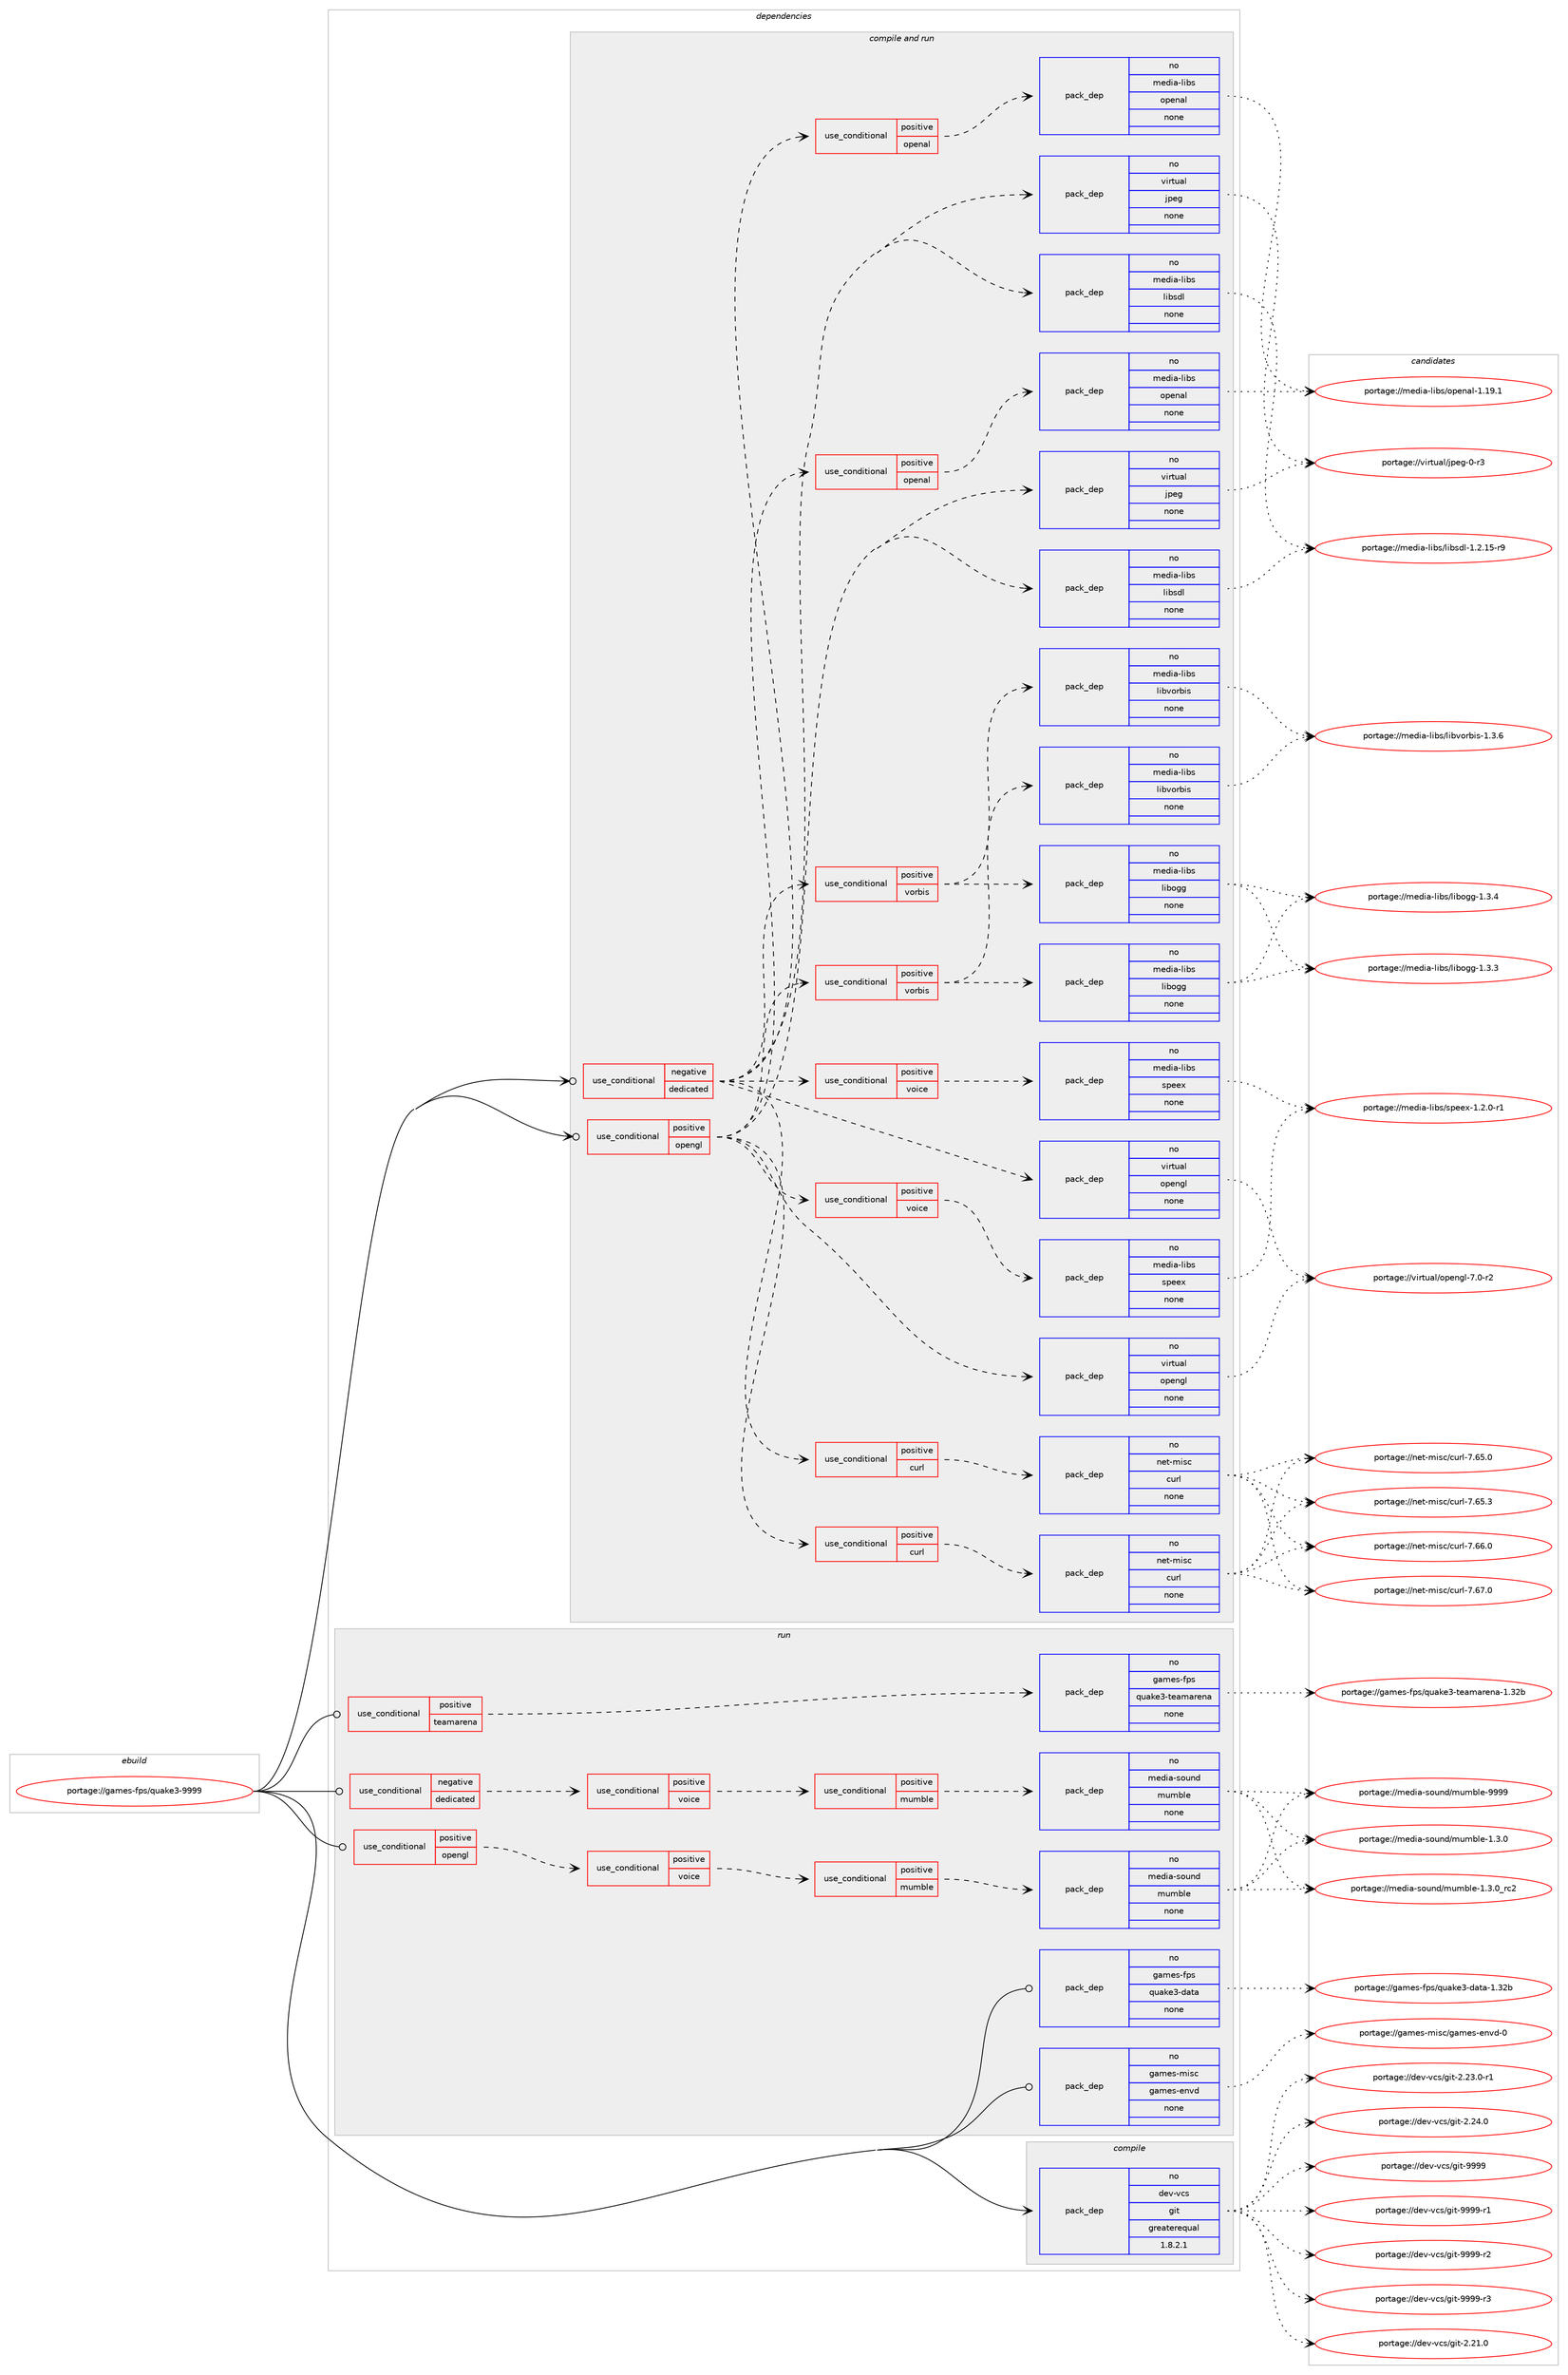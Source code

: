 digraph prolog {

# *************
# Graph options
# *************

newrank=true;
concentrate=true;
compound=true;
graph [rankdir=LR,fontname=Helvetica,fontsize=10,ranksep=1.5];#, ranksep=2.5, nodesep=0.2];
edge  [arrowhead=vee];
node  [fontname=Helvetica,fontsize=10];

# **********
# The ebuild
# **********

subgraph cluster_leftcol {
color=gray;
rank=same;
label=<<i>ebuild</i>>;
id [label="portage://games-fps/quake3-9999", color=red, width=4, href="../games-fps/quake3-9999.svg"];
}

# ****************
# The dependencies
# ****************

subgraph cluster_midcol {
color=gray;
label=<<i>dependencies</i>>;
subgraph cluster_compile {
fillcolor="#eeeeee";
style=filled;
label=<<i>compile</i>>;
subgraph pack196151 {
dependency273393 [label=<<TABLE BORDER="0" CELLBORDER="1" CELLSPACING="0" CELLPADDING="4" WIDTH="220"><TR><TD ROWSPAN="6" CELLPADDING="30">pack_dep</TD></TR><TR><TD WIDTH="110">no</TD></TR><TR><TD>dev-vcs</TD></TR><TR><TD>git</TD></TR><TR><TD>greaterequal</TD></TR><TR><TD>1.8.2.1</TD></TR></TABLE>>, shape=none, color=blue];
}
id:e -> dependency273393:w [weight=20,style="solid",arrowhead="vee"];
}
subgraph cluster_compileandrun {
fillcolor="#eeeeee";
style=filled;
label=<<i>compile and run</i>>;
subgraph cond73362 {
dependency273394 [label=<<TABLE BORDER="0" CELLBORDER="1" CELLSPACING="0" CELLPADDING="4"><TR><TD ROWSPAN="3" CELLPADDING="10">use_conditional</TD></TR><TR><TD>negative</TD></TR><TR><TD>dedicated</TD></TR></TABLE>>, shape=none, color=red];
subgraph pack196152 {
dependency273395 [label=<<TABLE BORDER="0" CELLBORDER="1" CELLSPACING="0" CELLPADDING="4" WIDTH="220"><TR><TD ROWSPAN="6" CELLPADDING="30">pack_dep</TD></TR><TR><TD WIDTH="110">no</TD></TR><TR><TD>virtual</TD></TR><TR><TD>opengl</TD></TR><TR><TD>none</TD></TR><TR><TD></TD></TR></TABLE>>, shape=none, color=blue];
}
dependency273394:e -> dependency273395:w [weight=20,style="dashed",arrowhead="vee"];
subgraph pack196153 {
dependency273396 [label=<<TABLE BORDER="0" CELLBORDER="1" CELLSPACING="0" CELLPADDING="4" WIDTH="220"><TR><TD ROWSPAN="6" CELLPADDING="30">pack_dep</TD></TR><TR><TD WIDTH="110">no</TD></TR><TR><TD>media-libs</TD></TR><TR><TD>libsdl</TD></TR><TR><TD>none</TD></TR><TR><TD></TD></TR></TABLE>>, shape=none, color=blue];
}
dependency273394:e -> dependency273396:w [weight=20,style="dashed",arrowhead="vee"];
subgraph pack196154 {
dependency273397 [label=<<TABLE BORDER="0" CELLBORDER="1" CELLSPACING="0" CELLPADDING="4" WIDTH="220"><TR><TD ROWSPAN="6" CELLPADDING="30">pack_dep</TD></TR><TR><TD WIDTH="110">no</TD></TR><TR><TD>virtual</TD></TR><TR><TD>jpeg</TD></TR><TR><TD>none</TD></TR><TR><TD></TD></TR></TABLE>>, shape=none, color=blue];
}
dependency273394:e -> dependency273397:w [weight=20,style="dashed",arrowhead="vee"];
subgraph cond73363 {
dependency273398 [label=<<TABLE BORDER="0" CELLBORDER="1" CELLSPACING="0" CELLPADDING="4"><TR><TD ROWSPAN="3" CELLPADDING="10">use_conditional</TD></TR><TR><TD>positive</TD></TR><TR><TD>openal</TD></TR></TABLE>>, shape=none, color=red];
subgraph pack196155 {
dependency273399 [label=<<TABLE BORDER="0" CELLBORDER="1" CELLSPACING="0" CELLPADDING="4" WIDTH="220"><TR><TD ROWSPAN="6" CELLPADDING="30">pack_dep</TD></TR><TR><TD WIDTH="110">no</TD></TR><TR><TD>media-libs</TD></TR><TR><TD>openal</TD></TR><TR><TD>none</TD></TR><TR><TD></TD></TR></TABLE>>, shape=none, color=blue];
}
dependency273398:e -> dependency273399:w [weight=20,style="dashed",arrowhead="vee"];
}
dependency273394:e -> dependency273398:w [weight=20,style="dashed",arrowhead="vee"];
subgraph cond73364 {
dependency273400 [label=<<TABLE BORDER="0" CELLBORDER="1" CELLSPACING="0" CELLPADDING="4"><TR><TD ROWSPAN="3" CELLPADDING="10">use_conditional</TD></TR><TR><TD>positive</TD></TR><TR><TD>vorbis</TD></TR></TABLE>>, shape=none, color=red];
subgraph pack196156 {
dependency273401 [label=<<TABLE BORDER="0" CELLBORDER="1" CELLSPACING="0" CELLPADDING="4" WIDTH="220"><TR><TD ROWSPAN="6" CELLPADDING="30">pack_dep</TD></TR><TR><TD WIDTH="110">no</TD></TR><TR><TD>media-libs</TD></TR><TR><TD>libogg</TD></TR><TR><TD>none</TD></TR><TR><TD></TD></TR></TABLE>>, shape=none, color=blue];
}
dependency273400:e -> dependency273401:w [weight=20,style="dashed",arrowhead="vee"];
subgraph pack196157 {
dependency273402 [label=<<TABLE BORDER="0" CELLBORDER="1" CELLSPACING="0" CELLPADDING="4" WIDTH="220"><TR><TD ROWSPAN="6" CELLPADDING="30">pack_dep</TD></TR><TR><TD WIDTH="110">no</TD></TR><TR><TD>media-libs</TD></TR><TR><TD>libvorbis</TD></TR><TR><TD>none</TD></TR><TR><TD></TD></TR></TABLE>>, shape=none, color=blue];
}
dependency273400:e -> dependency273402:w [weight=20,style="dashed",arrowhead="vee"];
}
dependency273394:e -> dependency273400:w [weight=20,style="dashed",arrowhead="vee"];
subgraph cond73365 {
dependency273403 [label=<<TABLE BORDER="0" CELLBORDER="1" CELLSPACING="0" CELLPADDING="4"><TR><TD ROWSPAN="3" CELLPADDING="10">use_conditional</TD></TR><TR><TD>positive</TD></TR><TR><TD>voice</TD></TR></TABLE>>, shape=none, color=red];
subgraph pack196158 {
dependency273404 [label=<<TABLE BORDER="0" CELLBORDER="1" CELLSPACING="0" CELLPADDING="4" WIDTH="220"><TR><TD ROWSPAN="6" CELLPADDING="30">pack_dep</TD></TR><TR><TD WIDTH="110">no</TD></TR><TR><TD>media-libs</TD></TR><TR><TD>speex</TD></TR><TR><TD>none</TD></TR><TR><TD></TD></TR></TABLE>>, shape=none, color=blue];
}
dependency273403:e -> dependency273404:w [weight=20,style="dashed",arrowhead="vee"];
}
dependency273394:e -> dependency273403:w [weight=20,style="dashed",arrowhead="vee"];
subgraph cond73366 {
dependency273405 [label=<<TABLE BORDER="0" CELLBORDER="1" CELLSPACING="0" CELLPADDING="4"><TR><TD ROWSPAN="3" CELLPADDING="10">use_conditional</TD></TR><TR><TD>positive</TD></TR><TR><TD>curl</TD></TR></TABLE>>, shape=none, color=red];
subgraph pack196159 {
dependency273406 [label=<<TABLE BORDER="0" CELLBORDER="1" CELLSPACING="0" CELLPADDING="4" WIDTH="220"><TR><TD ROWSPAN="6" CELLPADDING="30">pack_dep</TD></TR><TR><TD WIDTH="110">no</TD></TR><TR><TD>net-misc</TD></TR><TR><TD>curl</TD></TR><TR><TD>none</TD></TR><TR><TD></TD></TR></TABLE>>, shape=none, color=blue];
}
dependency273405:e -> dependency273406:w [weight=20,style="dashed",arrowhead="vee"];
}
dependency273394:e -> dependency273405:w [weight=20,style="dashed",arrowhead="vee"];
}
id:e -> dependency273394:w [weight=20,style="solid",arrowhead="odotvee"];
subgraph cond73367 {
dependency273407 [label=<<TABLE BORDER="0" CELLBORDER="1" CELLSPACING="0" CELLPADDING="4"><TR><TD ROWSPAN="3" CELLPADDING="10">use_conditional</TD></TR><TR><TD>positive</TD></TR><TR><TD>opengl</TD></TR></TABLE>>, shape=none, color=red];
subgraph pack196160 {
dependency273408 [label=<<TABLE BORDER="0" CELLBORDER="1" CELLSPACING="0" CELLPADDING="4" WIDTH="220"><TR><TD ROWSPAN="6" CELLPADDING="30">pack_dep</TD></TR><TR><TD WIDTH="110">no</TD></TR><TR><TD>virtual</TD></TR><TR><TD>opengl</TD></TR><TR><TD>none</TD></TR><TR><TD></TD></TR></TABLE>>, shape=none, color=blue];
}
dependency273407:e -> dependency273408:w [weight=20,style="dashed",arrowhead="vee"];
subgraph pack196161 {
dependency273409 [label=<<TABLE BORDER="0" CELLBORDER="1" CELLSPACING="0" CELLPADDING="4" WIDTH="220"><TR><TD ROWSPAN="6" CELLPADDING="30">pack_dep</TD></TR><TR><TD WIDTH="110">no</TD></TR><TR><TD>media-libs</TD></TR><TR><TD>libsdl</TD></TR><TR><TD>none</TD></TR><TR><TD></TD></TR></TABLE>>, shape=none, color=blue];
}
dependency273407:e -> dependency273409:w [weight=20,style="dashed",arrowhead="vee"];
subgraph pack196162 {
dependency273410 [label=<<TABLE BORDER="0" CELLBORDER="1" CELLSPACING="0" CELLPADDING="4" WIDTH="220"><TR><TD ROWSPAN="6" CELLPADDING="30">pack_dep</TD></TR><TR><TD WIDTH="110">no</TD></TR><TR><TD>virtual</TD></TR><TR><TD>jpeg</TD></TR><TR><TD>none</TD></TR><TR><TD></TD></TR></TABLE>>, shape=none, color=blue];
}
dependency273407:e -> dependency273410:w [weight=20,style="dashed",arrowhead="vee"];
subgraph cond73368 {
dependency273411 [label=<<TABLE BORDER="0" CELLBORDER="1" CELLSPACING="0" CELLPADDING="4"><TR><TD ROWSPAN="3" CELLPADDING="10">use_conditional</TD></TR><TR><TD>positive</TD></TR><TR><TD>openal</TD></TR></TABLE>>, shape=none, color=red];
subgraph pack196163 {
dependency273412 [label=<<TABLE BORDER="0" CELLBORDER="1" CELLSPACING="0" CELLPADDING="4" WIDTH="220"><TR><TD ROWSPAN="6" CELLPADDING="30">pack_dep</TD></TR><TR><TD WIDTH="110">no</TD></TR><TR><TD>media-libs</TD></TR><TR><TD>openal</TD></TR><TR><TD>none</TD></TR><TR><TD></TD></TR></TABLE>>, shape=none, color=blue];
}
dependency273411:e -> dependency273412:w [weight=20,style="dashed",arrowhead="vee"];
}
dependency273407:e -> dependency273411:w [weight=20,style="dashed",arrowhead="vee"];
subgraph cond73369 {
dependency273413 [label=<<TABLE BORDER="0" CELLBORDER="1" CELLSPACING="0" CELLPADDING="4"><TR><TD ROWSPAN="3" CELLPADDING="10">use_conditional</TD></TR><TR><TD>positive</TD></TR><TR><TD>vorbis</TD></TR></TABLE>>, shape=none, color=red];
subgraph pack196164 {
dependency273414 [label=<<TABLE BORDER="0" CELLBORDER="1" CELLSPACING="0" CELLPADDING="4" WIDTH="220"><TR><TD ROWSPAN="6" CELLPADDING="30">pack_dep</TD></TR><TR><TD WIDTH="110">no</TD></TR><TR><TD>media-libs</TD></TR><TR><TD>libogg</TD></TR><TR><TD>none</TD></TR><TR><TD></TD></TR></TABLE>>, shape=none, color=blue];
}
dependency273413:e -> dependency273414:w [weight=20,style="dashed",arrowhead="vee"];
subgraph pack196165 {
dependency273415 [label=<<TABLE BORDER="0" CELLBORDER="1" CELLSPACING="0" CELLPADDING="4" WIDTH="220"><TR><TD ROWSPAN="6" CELLPADDING="30">pack_dep</TD></TR><TR><TD WIDTH="110">no</TD></TR><TR><TD>media-libs</TD></TR><TR><TD>libvorbis</TD></TR><TR><TD>none</TD></TR><TR><TD></TD></TR></TABLE>>, shape=none, color=blue];
}
dependency273413:e -> dependency273415:w [weight=20,style="dashed",arrowhead="vee"];
}
dependency273407:e -> dependency273413:w [weight=20,style="dashed",arrowhead="vee"];
subgraph cond73370 {
dependency273416 [label=<<TABLE BORDER="0" CELLBORDER="1" CELLSPACING="0" CELLPADDING="4"><TR><TD ROWSPAN="3" CELLPADDING="10">use_conditional</TD></TR><TR><TD>positive</TD></TR><TR><TD>voice</TD></TR></TABLE>>, shape=none, color=red];
subgraph pack196166 {
dependency273417 [label=<<TABLE BORDER="0" CELLBORDER="1" CELLSPACING="0" CELLPADDING="4" WIDTH="220"><TR><TD ROWSPAN="6" CELLPADDING="30">pack_dep</TD></TR><TR><TD WIDTH="110">no</TD></TR><TR><TD>media-libs</TD></TR><TR><TD>speex</TD></TR><TR><TD>none</TD></TR><TR><TD></TD></TR></TABLE>>, shape=none, color=blue];
}
dependency273416:e -> dependency273417:w [weight=20,style="dashed",arrowhead="vee"];
}
dependency273407:e -> dependency273416:w [weight=20,style="dashed",arrowhead="vee"];
subgraph cond73371 {
dependency273418 [label=<<TABLE BORDER="0" CELLBORDER="1" CELLSPACING="0" CELLPADDING="4"><TR><TD ROWSPAN="3" CELLPADDING="10">use_conditional</TD></TR><TR><TD>positive</TD></TR><TR><TD>curl</TD></TR></TABLE>>, shape=none, color=red];
subgraph pack196167 {
dependency273419 [label=<<TABLE BORDER="0" CELLBORDER="1" CELLSPACING="0" CELLPADDING="4" WIDTH="220"><TR><TD ROWSPAN="6" CELLPADDING="30">pack_dep</TD></TR><TR><TD WIDTH="110">no</TD></TR><TR><TD>net-misc</TD></TR><TR><TD>curl</TD></TR><TR><TD>none</TD></TR><TR><TD></TD></TR></TABLE>>, shape=none, color=blue];
}
dependency273418:e -> dependency273419:w [weight=20,style="dashed",arrowhead="vee"];
}
dependency273407:e -> dependency273418:w [weight=20,style="dashed",arrowhead="vee"];
}
id:e -> dependency273407:w [weight=20,style="solid",arrowhead="odotvee"];
}
subgraph cluster_run {
fillcolor="#eeeeee";
style=filled;
label=<<i>run</i>>;
subgraph cond73372 {
dependency273420 [label=<<TABLE BORDER="0" CELLBORDER="1" CELLSPACING="0" CELLPADDING="4"><TR><TD ROWSPAN="3" CELLPADDING="10">use_conditional</TD></TR><TR><TD>negative</TD></TR><TR><TD>dedicated</TD></TR></TABLE>>, shape=none, color=red];
subgraph cond73373 {
dependency273421 [label=<<TABLE BORDER="0" CELLBORDER="1" CELLSPACING="0" CELLPADDING="4"><TR><TD ROWSPAN="3" CELLPADDING="10">use_conditional</TD></TR><TR><TD>positive</TD></TR><TR><TD>voice</TD></TR></TABLE>>, shape=none, color=red];
subgraph cond73374 {
dependency273422 [label=<<TABLE BORDER="0" CELLBORDER="1" CELLSPACING="0" CELLPADDING="4"><TR><TD ROWSPAN="3" CELLPADDING="10">use_conditional</TD></TR><TR><TD>positive</TD></TR><TR><TD>mumble</TD></TR></TABLE>>, shape=none, color=red];
subgraph pack196168 {
dependency273423 [label=<<TABLE BORDER="0" CELLBORDER="1" CELLSPACING="0" CELLPADDING="4" WIDTH="220"><TR><TD ROWSPAN="6" CELLPADDING="30">pack_dep</TD></TR><TR><TD WIDTH="110">no</TD></TR><TR><TD>media-sound</TD></TR><TR><TD>mumble</TD></TR><TR><TD>none</TD></TR><TR><TD></TD></TR></TABLE>>, shape=none, color=blue];
}
dependency273422:e -> dependency273423:w [weight=20,style="dashed",arrowhead="vee"];
}
dependency273421:e -> dependency273422:w [weight=20,style="dashed",arrowhead="vee"];
}
dependency273420:e -> dependency273421:w [weight=20,style="dashed",arrowhead="vee"];
}
id:e -> dependency273420:w [weight=20,style="solid",arrowhead="odot"];
subgraph cond73375 {
dependency273424 [label=<<TABLE BORDER="0" CELLBORDER="1" CELLSPACING="0" CELLPADDING="4"><TR><TD ROWSPAN="3" CELLPADDING="10">use_conditional</TD></TR><TR><TD>positive</TD></TR><TR><TD>opengl</TD></TR></TABLE>>, shape=none, color=red];
subgraph cond73376 {
dependency273425 [label=<<TABLE BORDER="0" CELLBORDER="1" CELLSPACING="0" CELLPADDING="4"><TR><TD ROWSPAN="3" CELLPADDING="10">use_conditional</TD></TR><TR><TD>positive</TD></TR><TR><TD>voice</TD></TR></TABLE>>, shape=none, color=red];
subgraph cond73377 {
dependency273426 [label=<<TABLE BORDER="0" CELLBORDER="1" CELLSPACING="0" CELLPADDING="4"><TR><TD ROWSPAN="3" CELLPADDING="10">use_conditional</TD></TR><TR><TD>positive</TD></TR><TR><TD>mumble</TD></TR></TABLE>>, shape=none, color=red];
subgraph pack196169 {
dependency273427 [label=<<TABLE BORDER="0" CELLBORDER="1" CELLSPACING="0" CELLPADDING="4" WIDTH="220"><TR><TD ROWSPAN="6" CELLPADDING="30">pack_dep</TD></TR><TR><TD WIDTH="110">no</TD></TR><TR><TD>media-sound</TD></TR><TR><TD>mumble</TD></TR><TR><TD>none</TD></TR><TR><TD></TD></TR></TABLE>>, shape=none, color=blue];
}
dependency273426:e -> dependency273427:w [weight=20,style="dashed",arrowhead="vee"];
}
dependency273425:e -> dependency273426:w [weight=20,style="dashed",arrowhead="vee"];
}
dependency273424:e -> dependency273425:w [weight=20,style="dashed",arrowhead="vee"];
}
id:e -> dependency273424:w [weight=20,style="solid",arrowhead="odot"];
subgraph cond73378 {
dependency273428 [label=<<TABLE BORDER="0" CELLBORDER="1" CELLSPACING="0" CELLPADDING="4"><TR><TD ROWSPAN="3" CELLPADDING="10">use_conditional</TD></TR><TR><TD>positive</TD></TR><TR><TD>teamarena</TD></TR></TABLE>>, shape=none, color=red];
subgraph pack196170 {
dependency273429 [label=<<TABLE BORDER="0" CELLBORDER="1" CELLSPACING="0" CELLPADDING="4" WIDTH="220"><TR><TD ROWSPAN="6" CELLPADDING="30">pack_dep</TD></TR><TR><TD WIDTH="110">no</TD></TR><TR><TD>games-fps</TD></TR><TR><TD>quake3-teamarena</TD></TR><TR><TD>none</TD></TR><TR><TD></TD></TR></TABLE>>, shape=none, color=blue];
}
dependency273428:e -> dependency273429:w [weight=20,style="dashed",arrowhead="vee"];
}
id:e -> dependency273428:w [weight=20,style="solid",arrowhead="odot"];
subgraph pack196171 {
dependency273430 [label=<<TABLE BORDER="0" CELLBORDER="1" CELLSPACING="0" CELLPADDING="4" WIDTH="220"><TR><TD ROWSPAN="6" CELLPADDING="30">pack_dep</TD></TR><TR><TD WIDTH="110">no</TD></TR><TR><TD>games-fps</TD></TR><TR><TD>quake3-data</TD></TR><TR><TD>none</TD></TR><TR><TD></TD></TR></TABLE>>, shape=none, color=blue];
}
id:e -> dependency273430:w [weight=20,style="solid",arrowhead="odot"];
subgraph pack196172 {
dependency273431 [label=<<TABLE BORDER="0" CELLBORDER="1" CELLSPACING="0" CELLPADDING="4" WIDTH="220"><TR><TD ROWSPAN="6" CELLPADDING="30">pack_dep</TD></TR><TR><TD WIDTH="110">no</TD></TR><TR><TD>games-misc</TD></TR><TR><TD>games-envd</TD></TR><TR><TD>none</TD></TR><TR><TD></TD></TR></TABLE>>, shape=none, color=blue];
}
id:e -> dependency273431:w [weight=20,style="solid",arrowhead="odot"];
}
}

# **************
# The candidates
# **************

subgraph cluster_choices {
rank=same;
color=gray;
label=<<i>candidates</i>>;

subgraph choice196151 {
color=black;
nodesep=1;
choiceportage10010111845118991154710310511645504650494648 [label="portage://dev-vcs/git-2.21.0", color=red, width=4,href="../dev-vcs/git-2.21.0.svg"];
choiceportage100101118451189911547103105116455046505146484511449 [label="portage://dev-vcs/git-2.23.0-r1", color=red, width=4,href="../dev-vcs/git-2.23.0-r1.svg"];
choiceportage10010111845118991154710310511645504650524648 [label="portage://dev-vcs/git-2.24.0", color=red, width=4,href="../dev-vcs/git-2.24.0.svg"];
choiceportage1001011184511899115471031051164557575757 [label="portage://dev-vcs/git-9999", color=red, width=4,href="../dev-vcs/git-9999.svg"];
choiceportage10010111845118991154710310511645575757574511449 [label="portage://dev-vcs/git-9999-r1", color=red, width=4,href="../dev-vcs/git-9999-r1.svg"];
choiceportage10010111845118991154710310511645575757574511450 [label="portage://dev-vcs/git-9999-r2", color=red, width=4,href="../dev-vcs/git-9999-r2.svg"];
choiceportage10010111845118991154710310511645575757574511451 [label="portage://dev-vcs/git-9999-r3", color=red, width=4,href="../dev-vcs/git-9999-r3.svg"];
dependency273393:e -> choiceportage10010111845118991154710310511645504650494648:w [style=dotted,weight="100"];
dependency273393:e -> choiceportage100101118451189911547103105116455046505146484511449:w [style=dotted,weight="100"];
dependency273393:e -> choiceportage10010111845118991154710310511645504650524648:w [style=dotted,weight="100"];
dependency273393:e -> choiceportage1001011184511899115471031051164557575757:w [style=dotted,weight="100"];
dependency273393:e -> choiceportage10010111845118991154710310511645575757574511449:w [style=dotted,weight="100"];
dependency273393:e -> choiceportage10010111845118991154710310511645575757574511450:w [style=dotted,weight="100"];
dependency273393:e -> choiceportage10010111845118991154710310511645575757574511451:w [style=dotted,weight="100"];
}
subgraph choice196152 {
color=black;
nodesep=1;
choiceportage1181051141161179710847111112101110103108455546484511450 [label="portage://virtual/opengl-7.0-r2", color=red, width=4,href="../virtual/opengl-7.0-r2.svg"];
dependency273395:e -> choiceportage1181051141161179710847111112101110103108455546484511450:w [style=dotted,weight="100"];
}
subgraph choice196153 {
color=black;
nodesep=1;
choiceportage1091011001059745108105981154710810598115100108454946504649534511457 [label="portage://media-libs/libsdl-1.2.15-r9", color=red, width=4,href="../media-libs/libsdl-1.2.15-r9.svg"];
dependency273396:e -> choiceportage1091011001059745108105981154710810598115100108454946504649534511457:w [style=dotted,weight="100"];
}
subgraph choice196154 {
color=black;
nodesep=1;
choiceportage118105114116117971084710611210110345484511451 [label="portage://virtual/jpeg-0-r3", color=red, width=4,href="../virtual/jpeg-0-r3.svg"];
dependency273397:e -> choiceportage118105114116117971084710611210110345484511451:w [style=dotted,weight="100"];
}
subgraph choice196155 {
color=black;
nodesep=1;
choiceportage109101100105974510810598115471111121011109710845494649574649 [label="portage://media-libs/openal-1.19.1", color=red, width=4,href="../media-libs/openal-1.19.1.svg"];
dependency273399:e -> choiceportage109101100105974510810598115471111121011109710845494649574649:w [style=dotted,weight="100"];
}
subgraph choice196156 {
color=black;
nodesep=1;
choiceportage1091011001059745108105981154710810598111103103454946514651 [label="portage://media-libs/libogg-1.3.3", color=red, width=4,href="../media-libs/libogg-1.3.3.svg"];
choiceportage1091011001059745108105981154710810598111103103454946514652 [label="portage://media-libs/libogg-1.3.4", color=red, width=4,href="../media-libs/libogg-1.3.4.svg"];
dependency273401:e -> choiceportage1091011001059745108105981154710810598111103103454946514651:w [style=dotted,weight="100"];
dependency273401:e -> choiceportage1091011001059745108105981154710810598111103103454946514652:w [style=dotted,weight="100"];
}
subgraph choice196157 {
color=black;
nodesep=1;
choiceportage109101100105974510810598115471081059811811111498105115454946514654 [label="portage://media-libs/libvorbis-1.3.6", color=red, width=4,href="../media-libs/libvorbis-1.3.6.svg"];
dependency273402:e -> choiceportage109101100105974510810598115471081059811811111498105115454946514654:w [style=dotted,weight="100"];
}
subgraph choice196158 {
color=black;
nodesep=1;
choiceportage109101100105974510810598115471151121011011204549465046484511449 [label="portage://media-libs/speex-1.2.0-r1", color=red, width=4,href="../media-libs/speex-1.2.0-r1.svg"];
dependency273404:e -> choiceportage109101100105974510810598115471151121011011204549465046484511449:w [style=dotted,weight="100"];
}
subgraph choice196159 {
color=black;
nodesep=1;
choiceportage1101011164510910511599479911711410845554654534648 [label="portage://net-misc/curl-7.65.0", color=red, width=4,href="../net-misc/curl-7.65.0.svg"];
choiceportage1101011164510910511599479911711410845554654534651 [label="portage://net-misc/curl-7.65.3", color=red, width=4,href="../net-misc/curl-7.65.3.svg"];
choiceportage1101011164510910511599479911711410845554654544648 [label="portage://net-misc/curl-7.66.0", color=red, width=4,href="../net-misc/curl-7.66.0.svg"];
choiceportage1101011164510910511599479911711410845554654554648 [label="portage://net-misc/curl-7.67.0", color=red, width=4,href="../net-misc/curl-7.67.0.svg"];
dependency273406:e -> choiceportage1101011164510910511599479911711410845554654534648:w [style=dotted,weight="100"];
dependency273406:e -> choiceportage1101011164510910511599479911711410845554654534651:w [style=dotted,weight="100"];
dependency273406:e -> choiceportage1101011164510910511599479911711410845554654544648:w [style=dotted,weight="100"];
dependency273406:e -> choiceportage1101011164510910511599479911711410845554654554648:w [style=dotted,weight="100"];
}
subgraph choice196160 {
color=black;
nodesep=1;
choiceportage1181051141161179710847111112101110103108455546484511450 [label="portage://virtual/opengl-7.0-r2", color=red, width=4,href="../virtual/opengl-7.0-r2.svg"];
dependency273408:e -> choiceportage1181051141161179710847111112101110103108455546484511450:w [style=dotted,weight="100"];
}
subgraph choice196161 {
color=black;
nodesep=1;
choiceportage1091011001059745108105981154710810598115100108454946504649534511457 [label="portage://media-libs/libsdl-1.2.15-r9", color=red, width=4,href="../media-libs/libsdl-1.2.15-r9.svg"];
dependency273409:e -> choiceportage1091011001059745108105981154710810598115100108454946504649534511457:w [style=dotted,weight="100"];
}
subgraph choice196162 {
color=black;
nodesep=1;
choiceportage118105114116117971084710611210110345484511451 [label="portage://virtual/jpeg-0-r3", color=red, width=4,href="../virtual/jpeg-0-r3.svg"];
dependency273410:e -> choiceportage118105114116117971084710611210110345484511451:w [style=dotted,weight="100"];
}
subgraph choice196163 {
color=black;
nodesep=1;
choiceportage109101100105974510810598115471111121011109710845494649574649 [label="portage://media-libs/openal-1.19.1", color=red, width=4,href="../media-libs/openal-1.19.1.svg"];
dependency273412:e -> choiceportage109101100105974510810598115471111121011109710845494649574649:w [style=dotted,weight="100"];
}
subgraph choice196164 {
color=black;
nodesep=1;
choiceportage1091011001059745108105981154710810598111103103454946514651 [label="portage://media-libs/libogg-1.3.3", color=red, width=4,href="../media-libs/libogg-1.3.3.svg"];
choiceportage1091011001059745108105981154710810598111103103454946514652 [label="portage://media-libs/libogg-1.3.4", color=red, width=4,href="../media-libs/libogg-1.3.4.svg"];
dependency273414:e -> choiceportage1091011001059745108105981154710810598111103103454946514651:w [style=dotted,weight="100"];
dependency273414:e -> choiceportage1091011001059745108105981154710810598111103103454946514652:w [style=dotted,weight="100"];
}
subgraph choice196165 {
color=black;
nodesep=1;
choiceportage109101100105974510810598115471081059811811111498105115454946514654 [label="portage://media-libs/libvorbis-1.3.6", color=red, width=4,href="../media-libs/libvorbis-1.3.6.svg"];
dependency273415:e -> choiceportage109101100105974510810598115471081059811811111498105115454946514654:w [style=dotted,weight="100"];
}
subgraph choice196166 {
color=black;
nodesep=1;
choiceportage109101100105974510810598115471151121011011204549465046484511449 [label="portage://media-libs/speex-1.2.0-r1", color=red, width=4,href="../media-libs/speex-1.2.0-r1.svg"];
dependency273417:e -> choiceportage109101100105974510810598115471151121011011204549465046484511449:w [style=dotted,weight="100"];
}
subgraph choice196167 {
color=black;
nodesep=1;
choiceportage1101011164510910511599479911711410845554654534648 [label="portage://net-misc/curl-7.65.0", color=red, width=4,href="../net-misc/curl-7.65.0.svg"];
choiceportage1101011164510910511599479911711410845554654534651 [label="portage://net-misc/curl-7.65.3", color=red, width=4,href="../net-misc/curl-7.65.3.svg"];
choiceportage1101011164510910511599479911711410845554654544648 [label="portage://net-misc/curl-7.66.0", color=red, width=4,href="../net-misc/curl-7.66.0.svg"];
choiceportage1101011164510910511599479911711410845554654554648 [label="portage://net-misc/curl-7.67.0", color=red, width=4,href="../net-misc/curl-7.67.0.svg"];
dependency273419:e -> choiceportage1101011164510910511599479911711410845554654534648:w [style=dotted,weight="100"];
dependency273419:e -> choiceportage1101011164510910511599479911711410845554654534651:w [style=dotted,weight="100"];
dependency273419:e -> choiceportage1101011164510910511599479911711410845554654544648:w [style=dotted,weight="100"];
dependency273419:e -> choiceportage1101011164510910511599479911711410845554654554648:w [style=dotted,weight="100"];
}
subgraph choice196168 {
color=black;
nodesep=1;
choiceportage10910110010597451151111171101004710911710998108101454946514648 [label="portage://media-sound/mumble-1.3.0", color=red, width=4,href="../media-sound/mumble-1.3.0.svg"];
choiceportage10910110010597451151111171101004710911710998108101454946514648951149950 [label="portage://media-sound/mumble-1.3.0_rc2", color=red, width=4,href="../media-sound/mumble-1.3.0_rc2.svg"];
choiceportage109101100105974511511111711010047109117109981081014557575757 [label="portage://media-sound/mumble-9999", color=red, width=4,href="../media-sound/mumble-9999.svg"];
dependency273423:e -> choiceportage10910110010597451151111171101004710911710998108101454946514648:w [style=dotted,weight="100"];
dependency273423:e -> choiceportage10910110010597451151111171101004710911710998108101454946514648951149950:w [style=dotted,weight="100"];
dependency273423:e -> choiceportage109101100105974511511111711010047109117109981081014557575757:w [style=dotted,weight="100"];
}
subgraph choice196169 {
color=black;
nodesep=1;
choiceportage10910110010597451151111171101004710911710998108101454946514648 [label="portage://media-sound/mumble-1.3.0", color=red, width=4,href="../media-sound/mumble-1.3.0.svg"];
choiceportage10910110010597451151111171101004710911710998108101454946514648951149950 [label="portage://media-sound/mumble-1.3.0_rc2", color=red, width=4,href="../media-sound/mumble-1.3.0_rc2.svg"];
choiceportage109101100105974511511111711010047109117109981081014557575757 [label="portage://media-sound/mumble-9999", color=red, width=4,href="../media-sound/mumble-9999.svg"];
dependency273427:e -> choiceportage10910110010597451151111171101004710911710998108101454946514648:w [style=dotted,weight="100"];
dependency273427:e -> choiceportage10910110010597451151111171101004710911710998108101454946514648951149950:w [style=dotted,weight="100"];
dependency273427:e -> choiceportage109101100105974511511111711010047109117109981081014557575757:w [style=dotted,weight="100"];
}
subgraph choice196170 {
color=black;
nodesep=1;
choiceportage103971091011154510211211547113117971071015145116101971099711410111097454946515098 [label="portage://games-fps/quake3-teamarena-1.32b", color=red, width=4,href="../games-fps/quake3-teamarena-1.32b.svg"];
dependency273429:e -> choiceportage103971091011154510211211547113117971071015145116101971099711410111097454946515098:w [style=dotted,weight="100"];
}
subgraph choice196171 {
color=black;
nodesep=1;
choiceportage1039710910111545102112115471131179710710151451009711697454946515098 [label="portage://games-fps/quake3-data-1.32b", color=red, width=4,href="../games-fps/quake3-data-1.32b.svg"];
dependency273430:e -> choiceportage1039710910111545102112115471131179710710151451009711697454946515098:w [style=dotted,weight="100"];
}
subgraph choice196172 {
color=black;
nodesep=1;
choiceportage1039710910111545109105115994710397109101115451011101181004548 [label="portage://games-misc/games-envd-0", color=red, width=4,href="../games-misc/games-envd-0.svg"];
dependency273431:e -> choiceportage1039710910111545109105115994710397109101115451011101181004548:w [style=dotted,weight="100"];
}
}

}
